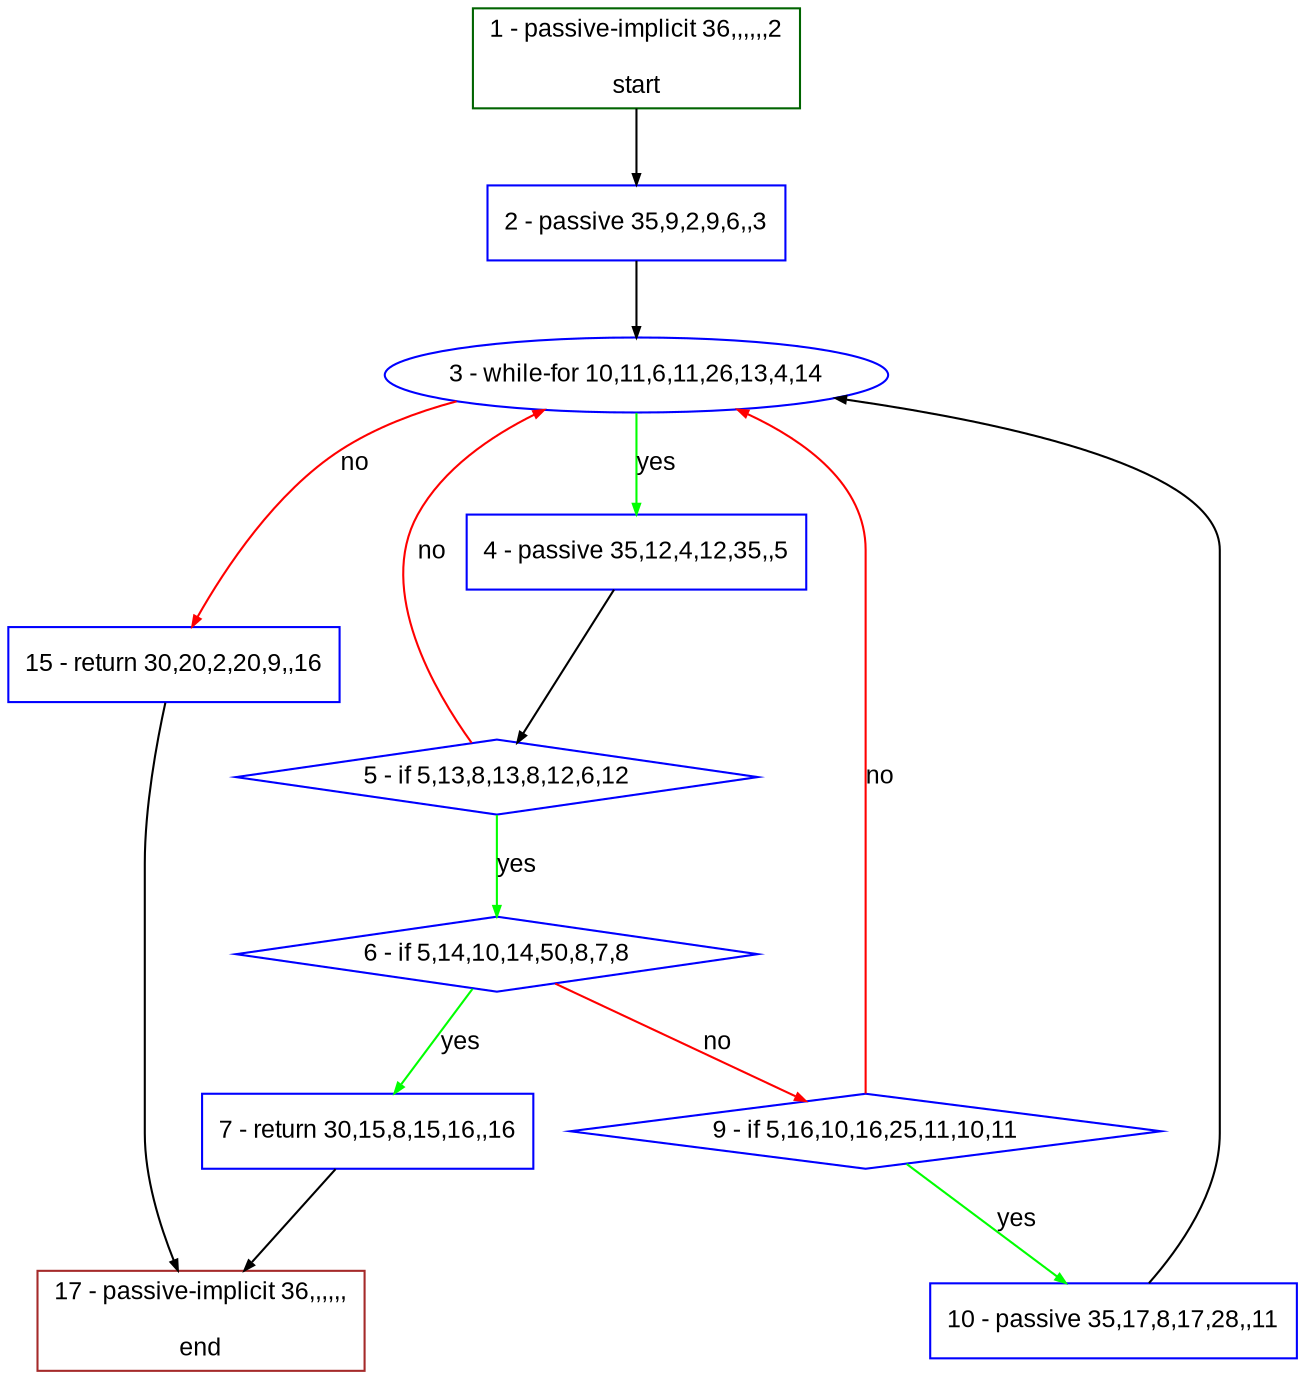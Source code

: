 digraph "" {
  graph [bgcolor="white", fillcolor="#FFFFCC", pack="true", packmode="clust", fontname="Arial", label="", fontsize="12", compound="true", style="rounded,filled"];
  node [node_initialized="no", fillcolor="white", fontname="Arial", label="", color="grey", fontsize="12", fixedsize="false", compound="true", shape="rectangle", style="filled"];
  edge [arrowtail="none", lhead="", fontcolor="black", fontname="Arial", label="", color="black", fontsize="12", arrowhead="normal", arrowsize="0.5", compound="true", ltail="", dir="forward"];
  __N1 [fillcolor="#ffffff", label="2 - passive 35,9,2,9,6,,3", color="#0000ff", shape="box", style="filled"];
  __N2 [fillcolor="#ffffff", label="1 - passive-implicit 36,,,,,,2\n\nstart", color="#006400", shape="box", style="filled"];
  __N3 [fillcolor="#ffffff", label="3 - while-for 10,11,6,11,26,13,4,14", color="#0000ff", shape="oval", style="filled"];
  __N4 [fillcolor="#ffffff", label="4 - passive 35,12,4,12,35,,5", color="#0000ff", shape="box", style="filled"];
  __N5 [fillcolor="#ffffff", label="15 - return 30,20,2,20,9,,16", color="#0000ff", shape="box", style="filled"];
  __N6 [fillcolor="#ffffff", label="5 - if 5,13,8,13,8,12,6,12", color="#0000ff", shape="diamond", style="filled"];
  __N7 [fillcolor="#ffffff", label="6 - if 5,14,10,14,50,8,7,8", color="#0000ff", shape="diamond", style="filled"];
  __N8 [fillcolor="#ffffff", label="7 - return 30,15,8,15,16,,16", color="#0000ff", shape="box", style="filled"];
  __N9 [fillcolor="#ffffff", label="9 - if 5,16,10,16,25,11,10,11", color="#0000ff", shape="diamond", style="filled"];
  __N10 [fillcolor="#ffffff", label="17 - passive-implicit 36,,,,,,\n\nend", color="#a52a2a", shape="box", style="filled"];
  __N11 [fillcolor="#ffffff", label="10 - passive 35,17,8,17,28,,11", color="#0000ff", shape="box", style="filled"];
  __N2 -> __N1 [arrowtail="none", color="#000000", label="", arrowhead="normal", dir="forward"];
  __N1 -> __N3 [arrowtail="none", color="#000000", label="", arrowhead="normal", dir="forward"];
  __N3 -> __N4 [arrowtail="none", color="#00ff00", label="yes", arrowhead="normal", dir="forward"];
  __N3 -> __N5 [arrowtail="none", color="#ff0000", label="no", arrowhead="normal", dir="forward"];
  __N4 -> __N6 [arrowtail="none", color="#000000", label="", arrowhead="normal", dir="forward"];
  __N6 -> __N3 [arrowtail="none", color="#ff0000", label="no", arrowhead="normal", dir="forward"];
  __N6 -> __N7 [arrowtail="none", color="#00ff00", label="yes", arrowhead="normal", dir="forward"];
  __N7 -> __N8 [arrowtail="none", color="#00ff00", label="yes", arrowhead="normal", dir="forward"];
  __N7 -> __N9 [arrowtail="none", color="#ff0000", label="no", arrowhead="normal", dir="forward"];
  __N8 -> __N10 [arrowtail="none", color="#000000", label="", arrowhead="normal", dir="forward"];
  __N9 -> __N3 [arrowtail="none", color="#ff0000", label="no", arrowhead="normal", dir="forward"];
  __N9 -> __N11 [arrowtail="none", color="#00ff00", label="yes", arrowhead="normal", dir="forward"];
  __N11 -> __N3 [arrowtail="none", color="#000000", label="", arrowhead="normal", dir="forward"];
  __N5 -> __N10 [arrowtail="none", color="#000000", label="", arrowhead="normal", dir="forward"];
}
